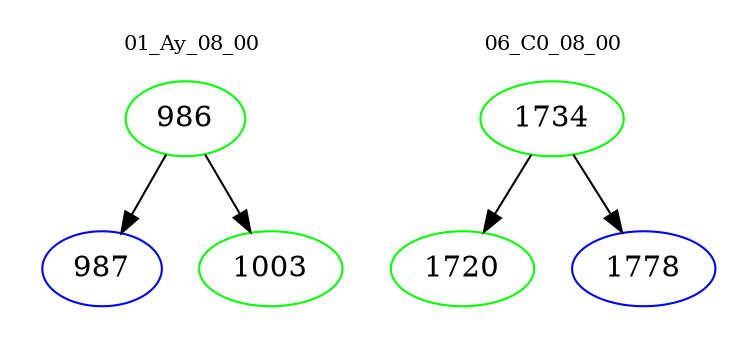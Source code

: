 digraph{
subgraph cluster_0 {
color = white
label = "01_Ay_08_00";
fontsize=10;
T0_986 [label="986", color="green"]
T0_986 -> T0_987 [color="black"]
T0_987 [label="987", color="blue"]
T0_986 -> T0_1003 [color="black"]
T0_1003 [label="1003", color="green"]
}
subgraph cluster_1 {
color = white
label = "06_C0_08_00";
fontsize=10;
T1_1734 [label="1734", color="green"]
T1_1734 -> T1_1720 [color="black"]
T1_1720 [label="1720", color="green"]
T1_1734 -> T1_1778 [color="black"]
T1_1778 [label="1778", color="blue"]
}
}
